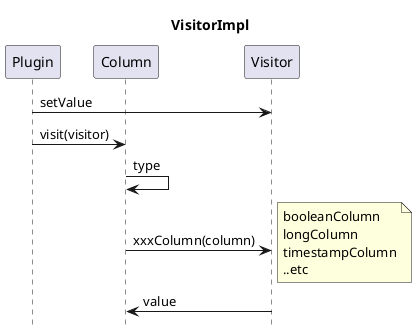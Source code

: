 
@startuml{plantuml_seq_sample.png}
title VisitorImpl
hide footbox

participant Plugin  as plugin
participant Column  as column
participant Visitor as visitor

plugin -> visitor : setValue
plugin -> column  : visit(visitor)
column -> column  : type
column -> visitor : xxxColumn(column)
note right : booleanColumn\nlongColumn\ntimestampColumn\n..etc
visitor -> column : value


@enduml
